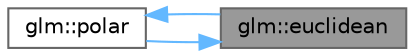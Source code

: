 digraph "glm::euclidean"
{
 // LATEX_PDF_SIZE
  bgcolor="transparent";
  edge [fontname=Helvetica,fontsize=10,labelfontname=Helvetica,labelfontsize=10];
  node [fontname=Helvetica,fontsize=10,shape=box,height=0.2,width=0.4];
  rankdir="RL";
  Node1 [id="Node000001",label="glm::euclidean",height=0.2,width=0.4,color="gray40", fillcolor="grey60", style="filled", fontcolor="black",tooltip=" "];
  Node1 -> Node2 [id="edge3_Node000001_Node000002",dir="back",color="steelblue1",style="solid",tooltip=" "];
  Node2 [id="Node000002",label="glm::polar",height=0.2,width=0.4,color="grey40", fillcolor="white", style="filled",URL="$group__gtx__polar__coordinates.html#gaba267270e686615d598de0ffda7bd484",tooltip=" "];
  Node2 -> Node1 [id="edge4_Node000002_Node000001",dir="back",color="steelblue1",style="solid",tooltip=" "];
}
